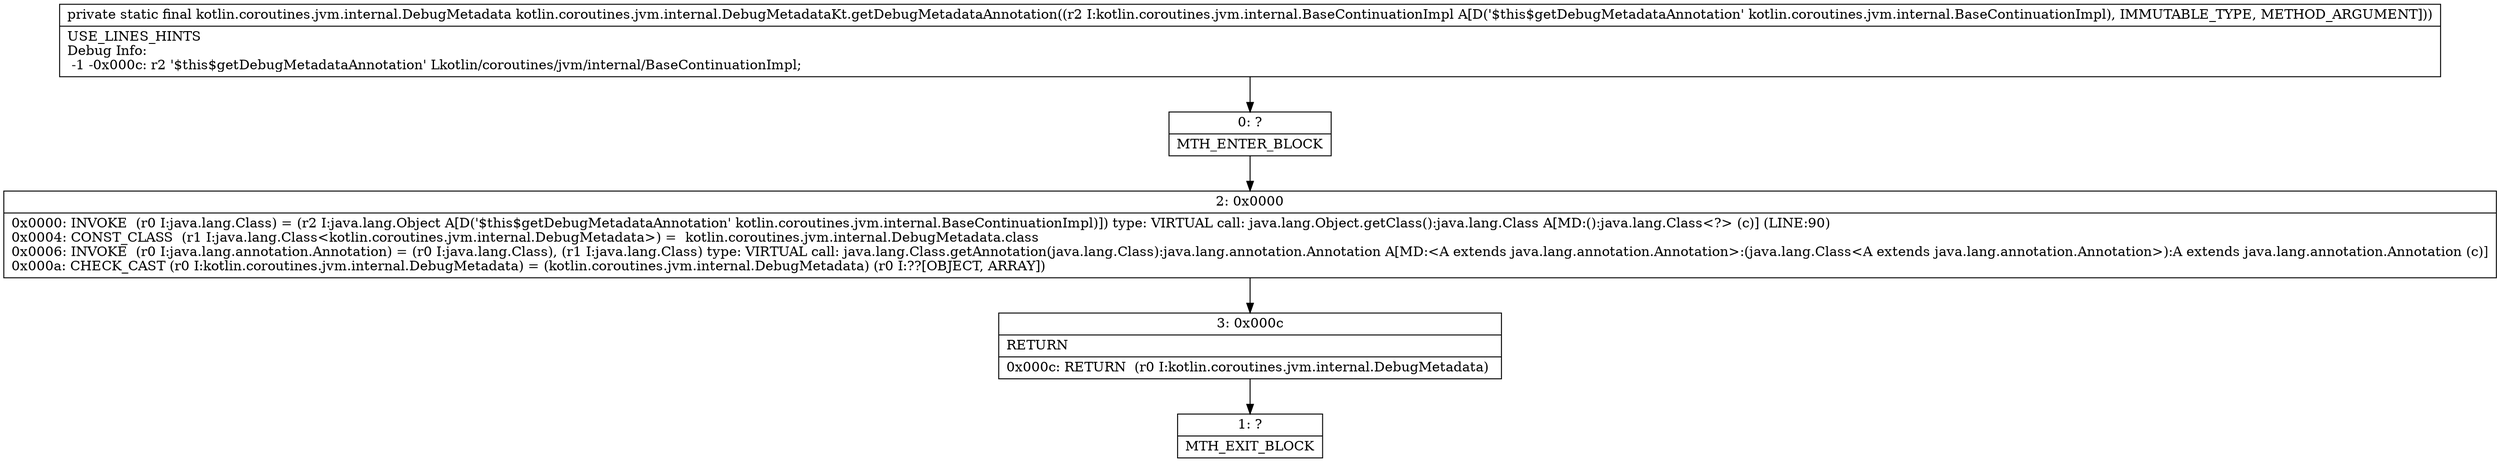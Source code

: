 digraph "CFG forkotlin.coroutines.jvm.internal.DebugMetadataKt.getDebugMetadataAnnotation(Lkotlin\/coroutines\/jvm\/internal\/BaseContinuationImpl;)Lkotlin\/coroutines\/jvm\/internal\/DebugMetadata;" {
Node_0 [shape=record,label="{0\:\ ?|MTH_ENTER_BLOCK\l}"];
Node_2 [shape=record,label="{2\:\ 0x0000|0x0000: INVOKE  (r0 I:java.lang.Class) = (r2 I:java.lang.Object A[D('$this$getDebugMetadataAnnotation' kotlin.coroutines.jvm.internal.BaseContinuationImpl)]) type: VIRTUAL call: java.lang.Object.getClass():java.lang.Class A[MD:():java.lang.Class\<?\> (c)] (LINE:90)\l0x0004: CONST_CLASS  (r1 I:java.lang.Class\<kotlin.coroutines.jvm.internal.DebugMetadata\>) =  kotlin.coroutines.jvm.internal.DebugMetadata.class \l0x0006: INVOKE  (r0 I:java.lang.annotation.Annotation) = (r0 I:java.lang.Class), (r1 I:java.lang.Class) type: VIRTUAL call: java.lang.Class.getAnnotation(java.lang.Class):java.lang.annotation.Annotation A[MD:\<A extends java.lang.annotation.Annotation\>:(java.lang.Class\<A extends java.lang.annotation.Annotation\>):A extends java.lang.annotation.Annotation (c)]\l0x000a: CHECK_CAST (r0 I:kotlin.coroutines.jvm.internal.DebugMetadata) = (kotlin.coroutines.jvm.internal.DebugMetadata) (r0 I:??[OBJECT, ARRAY]) \l}"];
Node_3 [shape=record,label="{3\:\ 0x000c|RETURN\l|0x000c: RETURN  (r0 I:kotlin.coroutines.jvm.internal.DebugMetadata) \l}"];
Node_1 [shape=record,label="{1\:\ ?|MTH_EXIT_BLOCK\l}"];
MethodNode[shape=record,label="{private static final kotlin.coroutines.jvm.internal.DebugMetadata kotlin.coroutines.jvm.internal.DebugMetadataKt.getDebugMetadataAnnotation((r2 I:kotlin.coroutines.jvm.internal.BaseContinuationImpl A[D('$this$getDebugMetadataAnnotation' kotlin.coroutines.jvm.internal.BaseContinuationImpl), IMMUTABLE_TYPE, METHOD_ARGUMENT]))  | USE_LINES_HINTS\lDebug Info:\l  \-1 \-0x000c: r2 '$this$getDebugMetadataAnnotation' Lkotlin\/coroutines\/jvm\/internal\/BaseContinuationImpl;\l}"];
MethodNode -> Node_0;Node_0 -> Node_2;
Node_2 -> Node_3;
Node_3 -> Node_1;
}


